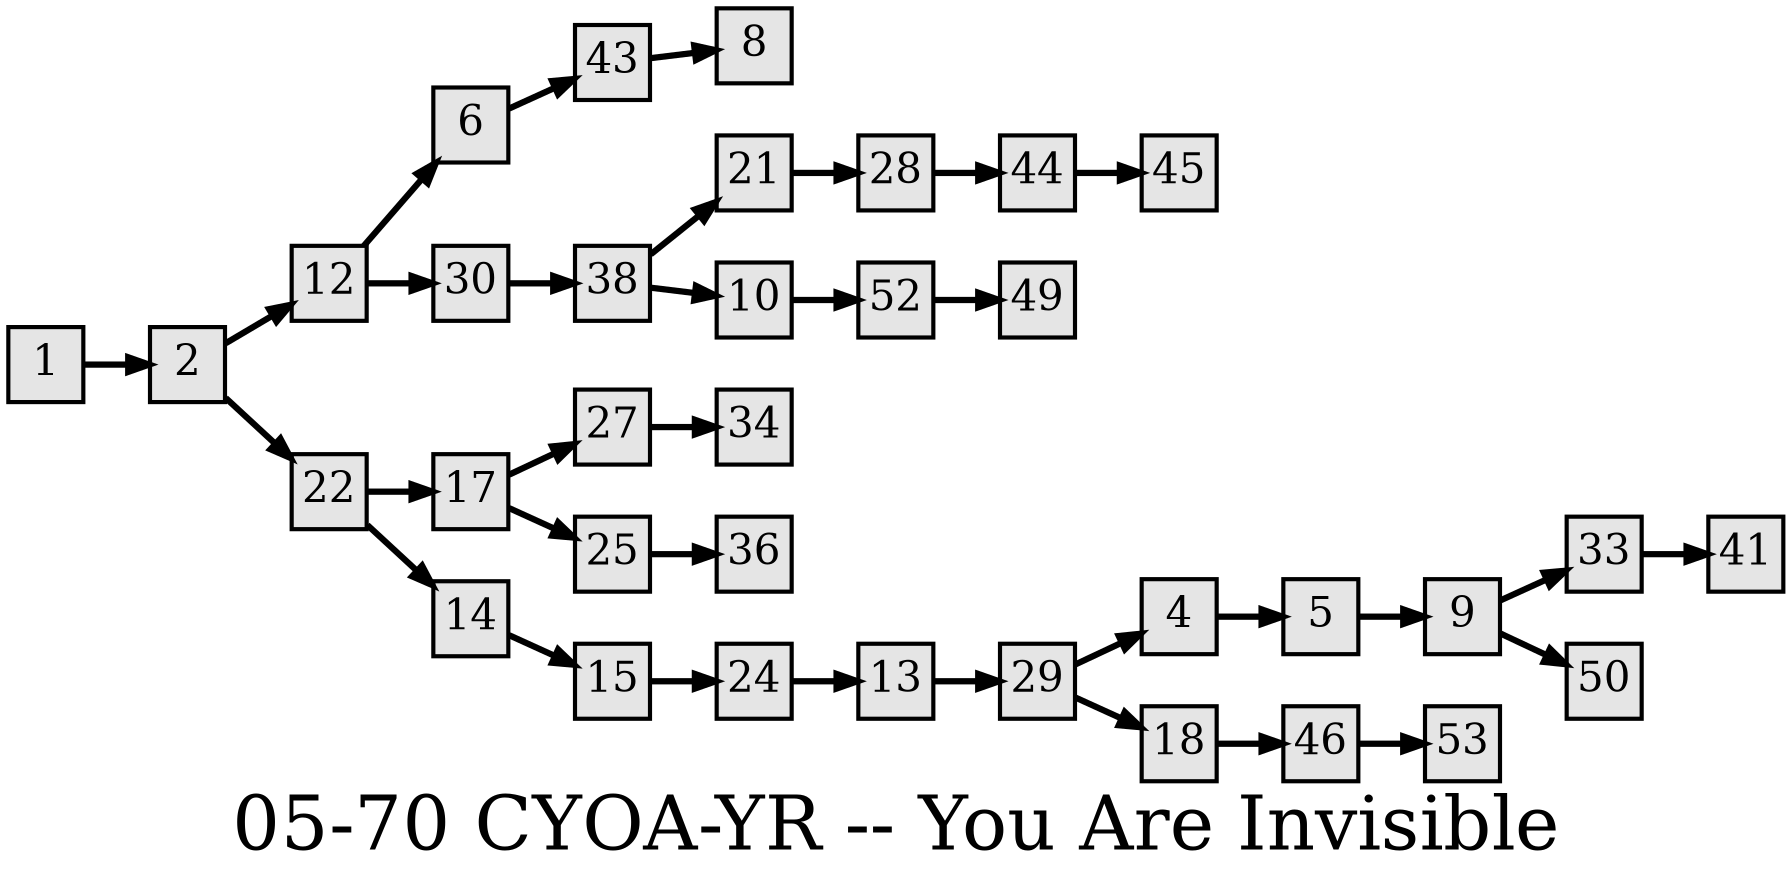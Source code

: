 digraph g{
  graph [ label="05-70 CYOA-YR -- You Are Invisible" rankdir=LR, ordering=out, fontsize=36, nodesep="0.35", ranksep="0.45"];
  node  [shape=rect, penwidth=2, fontsize=20, style=filled, fillcolor=grey90, margin="0,0", labelfloat=true, regular=true, fixedsize=true];
  edge  [labelfloat=true, penwidth=3, fontsize=12];

  1 -> 2;
  2 -> 12;
  2 -> 22;
  4 -> 5;
  5 -> 9;
  6 -> 43;
  9 -> 33;
  9 -> 50;
  10 -> 52;
  12 -> 6;
  12 -> 30;
  13 -> 29;
  14 -> 15;
  15 -> 24;
  17 -> 27;
  17 -> 25;
  18 -> 46;
  21 -> 28;
  22 -> 17;
  22 -> 14;
  24 -> 13;
  25 -> 36;
  27 -> 34;
  28 -> 44;
  29 -> 4;
  29 -> 18;
  30 -> 38;
  33 -> 41;
  38 -> 21;
  38 -> 10;
  43 -> 8;
  44 -> 45;
  46 -> 53;
  52 -> 49;
}


